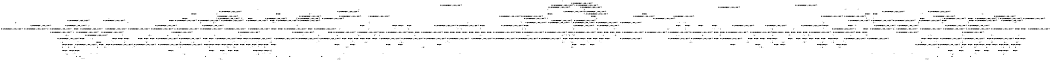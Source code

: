 digraph BCG {
size = "7, 10.5";
center = TRUE;
node [shape = circle];
0 [peripheries = 2];
0 -> 1 [label = "EX !0 !ATOMIC_EXCH_BRANCH (1, +1, TRUE, +0, 2, TRUE) !{0}"];
0 -> 2 [label = "EX !2 !ATOMIC_EXCH_BRANCH (1, +0, FALSE, +0, 3, TRUE) !{0}"];
0 -> 3 [label = "EX !1 !ATOMIC_EXCH_BRANCH (1, +0, TRUE, +0, 1, TRUE) !{0}"];
0 -> 4 [label = "EX !0 !ATOMIC_EXCH_BRANCH (1, +1, TRUE, +0, 2, TRUE) !{0}"];
1 -> 5 [label = "EX !2 !ATOMIC_EXCH_BRANCH (1, +0, FALSE, +0, 3, FALSE) !{0}"];
1 -> 6 [label = "EX !1 !ATOMIC_EXCH_BRANCH (1, +0, TRUE, +0, 1, FALSE) !{0}"];
1 -> 7 [label = "TERMINATE !0"];
2 -> 8 [label = "EX !0 !ATOMIC_EXCH_BRANCH (1, +1, TRUE, +0, 2, TRUE) !{0}"];
2 -> 9 [label = "EX !1 !ATOMIC_EXCH_BRANCH (1, +0, TRUE, +0, 1, TRUE) !{0}"];
2 -> 10 [label = "TERMINATE !2"];
2 -> 11 [label = "EX !0 !ATOMIC_EXCH_BRANCH (1, +1, TRUE, +0, 2, TRUE) !{0}"];
3 -> 3 [label = "EX !1 !ATOMIC_EXCH_BRANCH (1, +0, TRUE, +0, 1, TRUE) !{0}"];
3 -> 12 [label = "EX !0 !ATOMIC_EXCH_BRANCH (1, +1, TRUE, +0, 2, TRUE) !{0}"];
3 -> 13 [label = "EX !2 !ATOMIC_EXCH_BRANCH (1, +0, FALSE, +0, 3, TRUE) !{0}"];
3 -> 14 [label = "EX !0 !ATOMIC_EXCH_BRANCH (1, +1, TRUE, +0, 2, TRUE) !{0}"];
4 -> 15 [label = "EX !2 !ATOMIC_EXCH_BRANCH (1, +0, FALSE, +0, 3, FALSE) !{0}"];
4 -> 16 [label = "EX !1 !ATOMIC_EXCH_BRANCH (1, +0, TRUE, +0, 1, FALSE) !{0}"];
4 -> 17 [label = "TERMINATE !0"];
5 -> 18 [label = "EX !2 !ATOMIC_EXCH_BRANCH (1, +1, TRUE, +1, 2, TRUE) !{0}"];
5 -> 19 [label = "EX !1 !ATOMIC_EXCH_BRANCH (1, +0, TRUE, +0, 1, FALSE) !{0}"];
5 -> 20 [label = "TERMINATE !0"];
6 -> 21 [label = "EX !2 !ATOMIC_EXCH_BRANCH (1, +0, FALSE, +0, 3, TRUE) !{0}"];
6 -> 22 [label = "TERMINATE !0"];
6 -> 23 [label = "TERMINATE !1"];
7 -> 24 [label = "EX !1 !ATOMIC_EXCH_BRANCH (1, +0, TRUE, +0, 1, FALSE) !{1}"];
7 -> 25 [label = "EX !2 !ATOMIC_EXCH_BRANCH (1, +0, FALSE, +0, 3, FALSE) !{1}"];
7 -> 26 [label = "EX !1 !ATOMIC_EXCH_BRANCH (1, +0, TRUE, +0, 1, FALSE) !{1}"];
8 -> 27 [label = "EX !1 !ATOMIC_EXCH_BRANCH (1, +0, TRUE, +0, 1, FALSE) !{0}"];
8 -> 28 [label = "TERMINATE !0"];
8 -> 29 [label = "TERMINATE !2"];
9 -> 9 [label = "EX !1 !ATOMIC_EXCH_BRANCH (1, +0, TRUE, +0, 1, TRUE) !{0}"];
9 -> 30 [label = "EX !0 !ATOMIC_EXCH_BRANCH (1, +1, TRUE, +0, 2, TRUE) !{0}"];
9 -> 31 [label = "TERMINATE !2"];
9 -> 32 [label = "EX !0 !ATOMIC_EXCH_BRANCH (1, +1, TRUE, +0, 2, TRUE) !{0}"];
10 -> 33 [label = "EX !0 !ATOMIC_EXCH_BRANCH (1, +1, TRUE, +0, 2, TRUE) !{0}"];
10 -> 34 [label = "EX !1 !ATOMIC_EXCH_BRANCH (1, +0, TRUE, +0, 1, TRUE) !{0}"];
10 -> 35 [label = "EX !0 !ATOMIC_EXCH_BRANCH (1, +1, TRUE, +0, 2, TRUE) !{0}"];
11 -> 36 [label = "EX !1 !ATOMIC_EXCH_BRANCH (1, +0, TRUE, +0, 1, FALSE) !{0}"];
11 -> 37 [label = "TERMINATE !0"];
11 -> 38 [label = "TERMINATE !2"];
12 -> 6 [label = "EX !1 !ATOMIC_EXCH_BRANCH (1, +0, TRUE, +0, 1, FALSE) !{0}"];
12 -> 39 [label = "EX !2 !ATOMIC_EXCH_BRANCH (1, +0, FALSE, +0, 3, FALSE) !{0}"];
12 -> 40 [label = "TERMINATE !0"];
13 -> 9 [label = "EX !1 !ATOMIC_EXCH_BRANCH (1, +0, TRUE, +0, 1, TRUE) !{0}"];
13 -> 30 [label = "EX !0 !ATOMIC_EXCH_BRANCH (1, +1, TRUE, +0, 2, TRUE) !{0}"];
13 -> 31 [label = "TERMINATE !2"];
13 -> 32 [label = "EX !0 !ATOMIC_EXCH_BRANCH (1, +1, TRUE, +0, 2, TRUE) !{0}"];
14 -> 16 [label = "EX !1 !ATOMIC_EXCH_BRANCH (1, +0, TRUE, +0, 1, FALSE) !{0}"];
14 -> 41 [label = "EX !2 !ATOMIC_EXCH_BRANCH (1, +0, FALSE, +0, 3, FALSE) !{0}"];
14 -> 42 [label = "TERMINATE !0"];
15 -> 43 [label = "EX !2 !ATOMIC_EXCH_BRANCH (1, +1, TRUE, +1, 2, TRUE) !{0}"];
15 -> 44 [label = "EX !1 !ATOMIC_EXCH_BRANCH (1, +0, TRUE, +0, 1, FALSE) !{0}"];
15 -> 45 [label = "TERMINATE !0"];
16 -> 46 [label = "EX !2 !ATOMIC_EXCH_BRANCH (1, +0, FALSE, +0, 3, TRUE) !{0}"];
16 -> 47 [label = "TERMINATE !0"];
16 -> 48 [label = "TERMINATE !1"];
17 -> 49 [label = "EX !1 !ATOMIC_EXCH_BRANCH (1, +0, TRUE, +0, 1, FALSE) !{1}"];
17 -> 50 [label = "EX !2 !ATOMIC_EXCH_BRANCH (1, +0, FALSE, +0, 3, FALSE) !{1}"];
18 -> 18 [label = "EX !2 !ATOMIC_EXCH_BRANCH (1, +1, TRUE, +1, 2, TRUE) !{0}"];
18 -> 19 [label = "EX !1 !ATOMIC_EXCH_BRANCH (1, +0, TRUE, +0, 1, FALSE) !{0}"];
18 -> 20 [label = "TERMINATE !0"];
19 -> 51 [label = "EX !2 !ATOMIC_EXCH_BRANCH (1, +1, TRUE, +1, 2, FALSE) !{0}"];
19 -> 52 [label = "TERMINATE !0"];
19 -> 53 [label = "TERMINATE !1"];
20 -> 54 [label = "EX !2 !ATOMIC_EXCH_BRANCH (1, +1, TRUE, +1, 2, TRUE) !{1}"];
20 -> 55 [label = "EX !1 !ATOMIC_EXCH_BRANCH (1, +0, TRUE, +0, 1, FALSE) !{1}"];
20 -> 56 [label = "EX !1 !ATOMIC_EXCH_BRANCH (1, +0, TRUE, +0, 1, FALSE) !{1}"];
21 -> 57 [label = "TERMINATE !0"];
21 -> 58 [label = "TERMINATE !2"];
21 -> 59 [label = "TERMINATE !1"];
22 -> 60 [label = "EX !2 !ATOMIC_EXCH_BRANCH (1, +0, FALSE, +0, 3, TRUE) !{1}"];
22 -> 61 [label = "TERMINATE !1"];
23 -> 62 [label = "EX !2 !ATOMIC_EXCH_BRANCH (1, +0, FALSE, +0, 3, TRUE) !{0}"];
23 -> 63 [label = "TERMINATE !0"];
24 -> 60 [label = "EX !2 !ATOMIC_EXCH_BRANCH (1, +0, FALSE, +0, 3, TRUE) !{1}"];
24 -> 61 [label = "TERMINATE !1"];
25 -> 54 [label = "EX !2 !ATOMIC_EXCH_BRANCH (1, +1, TRUE, +1, 2, TRUE) !{1}"];
25 -> 55 [label = "EX !1 !ATOMIC_EXCH_BRANCH (1, +0, TRUE, +0, 1, FALSE) !{1}"];
25 -> 56 [label = "EX !1 !ATOMIC_EXCH_BRANCH (1, +0, TRUE, +0, 1, FALSE) !{1}"];
26 -> 64 [label = "EX !2 !ATOMIC_EXCH_BRANCH (1, +0, FALSE, +0, 3, TRUE) !{1}"];
26 -> 65 [label = "TERMINATE !1"];
27 -> 57 [label = "TERMINATE !0"];
27 -> 58 [label = "TERMINATE !2"];
27 -> 59 [label = "TERMINATE !1"];
28 -> 66 [label = "EX !1 !ATOMIC_EXCH_BRANCH (1, +0, TRUE, +0, 1, FALSE) !{1}"];
28 -> 67 [label = "TERMINATE !2"];
28 -> 68 [label = "EX !1 !ATOMIC_EXCH_BRANCH (1, +0, TRUE, +0, 1, FALSE) !{1}"];
29 -> 69 [label = "EX !1 !ATOMIC_EXCH_BRANCH (1, +0, TRUE, +0, 1, FALSE) !{0}"];
29 -> 70 [label = "TERMINATE !0"];
30 -> 27 [label = "EX !1 !ATOMIC_EXCH_BRANCH (1, +0, TRUE, +0, 1, FALSE) !{0}"];
30 -> 71 [label = "TERMINATE !0"];
30 -> 72 [label = "TERMINATE !2"];
31 -> 34 [label = "EX !1 !ATOMIC_EXCH_BRANCH (1, +0, TRUE, +0, 1, TRUE) !{0}"];
31 -> 73 [label = "EX !0 !ATOMIC_EXCH_BRANCH (1, +1, TRUE, +0, 2, TRUE) !{0}"];
31 -> 74 [label = "EX !0 !ATOMIC_EXCH_BRANCH (1, +1, TRUE, +0, 2, TRUE) !{0}"];
32 -> 36 [label = "EX !1 !ATOMIC_EXCH_BRANCH (1, +0, TRUE, +0, 1, FALSE) !{0}"];
32 -> 75 [label = "TERMINATE !0"];
32 -> 76 [label = "TERMINATE !2"];
33 -> 69 [label = "EX !1 !ATOMIC_EXCH_BRANCH (1, +0, TRUE, +0, 1, FALSE) !{0}"];
33 -> 70 [label = "TERMINATE !0"];
34 -> 34 [label = "EX !1 !ATOMIC_EXCH_BRANCH (1, +0, TRUE, +0, 1, TRUE) !{0}"];
34 -> 73 [label = "EX !0 !ATOMIC_EXCH_BRANCH (1, +1, TRUE, +0, 2, TRUE) !{0}"];
34 -> 74 [label = "EX !0 !ATOMIC_EXCH_BRANCH (1, +1, TRUE, +0, 2, TRUE) !{0}"];
35 -> 77 [label = "EX !1 !ATOMIC_EXCH_BRANCH (1, +0, TRUE, +0, 1, FALSE) !{0}"];
35 -> 78 [label = "TERMINATE !0"];
36 -> 79 [label = "TERMINATE !0"];
36 -> 80 [label = "TERMINATE !2"];
36 -> 81 [label = "TERMINATE !1"];
37 -> 82 [label = "EX !1 !ATOMIC_EXCH_BRANCH (1, +0, TRUE, +0, 1, FALSE) !{1}"];
37 -> 83 [label = "TERMINATE !2"];
38 -> 77 [label = "EX !1 !ATOMIC_EXCH_BRANCH (1, +0, TRUE, +0, 1, FALSE) !{0}"];
38 -> 78 [label = "TERMINATE !0"];
39 -> 19 [label = "EX !1 !ATOMIC_EXCH_BRANCH (1, +0, TRUE, +0, 1, FALSE) !{0}"];
39 -> 84 [label = "EX !2 !ATOMIC_EXCH_BRANCH (1, +1, TRUE, +1, 2, TRUE) !{0}"];
39 -> 85 [label = "TERMINATE !0"];
40 -> 24 [label = "EX !1 !ATOMIC_EXCH_BRANCH (1, +0, TRUE, +0, 1, FALSE) !{1}"];
40 -> 86 [label = "EX !2 !ATOMIC_EXCH_BRANCH (1, +0, FALSE, +0, 3, FALSE) !{1}"];
40 -> 26 [label = "EX !1 !ATOMIC_EXCH_BRANCH (1, +0, TRUE, +0, 1, FALSE) !{1}"];
41 -> 44 [label = "EX !1 !ATOMIC_EXCH_BRANCH (1, +0, TRUE, +0, 1, FALSE) !{0}"];
41 -> 87 [label = "EX !2 !ATOMIC_EXCH_BRANCH (1, +1, TRUE, +1, 2, TRUE) !{0}"];
41 -> 88 [label = "TERMINATE !0"];
42 -> 49 [label = "EX !1 !ATOMIC_EXCH_BRANCH (1, +0, TRUE, +0, 1, FALSE) !{1}"];
42 -> 89 [label = "EX !2 !ATOMIC_EXCH_BRANCH (1, +0, FALSE, +0, 3, FALSE) !{1}"];
43 -> 43 [label = "EX !2 !ATOMIC_EXCH_BRANCH (1, +1, TRUE, +1, 2, TRUE) !{0}"];
43 -> 44 [label = "EX !1 !ATOMIC_EXCH_BRANCH (1, +0, TRUE, +0, 1, FALSE) !{0}"];
43 -> 45 [label = "TERMINATE !0"];
44 -> 90 [label = "EX !2 !ATOMIC_EXCH_BRANCH (1, +1, TRUE, +1, 2, FALSE) !{0}"];
44 -> 91 [label = "TERMINATE !0"];
44 -> 92 [label = "TERMINATE !1"];
45 -> 93 [label = "EX !2 !ATOMIC_EXCH_BRANCH (1, +1, TRUE, +1, 2, TRUE) !{1}"];
45 -> 94 [label = "EX !1 !ATOMIC_EXCH_BRANCH (1, +0, TRUE, +0, 1, FALSE) !{1}"];
46 -> 79 [label = "TERMINATE !0"];
46 -> 80 [label = "TERMINATE !2"];
46 -> 81 [label = "TERMINATE !1"];
47 -> 95 [label = "EX !2 !ATOMIC_EXCH_BRANCH (1, +0, FALSE, +0, 3, TRUE) !{1}"];
47 -> 96 [label = "TERMINATE !1"];
48 -> 97 [label = "EX !2 !ATOMIC_EXCH_BRANCH (1, +0, FALSE, +0, 3, TRUE) !{0}"];
48 -> 98 [label = "TERMINATE !0"];
49 -> 95 [label = "EX !2 !ATOMIC_EXCH_BRANCH (1, +0, FALSE, +0, 3, TRUE) !{1}"];
49 -> 96 [label = "TERMINATE !1"];
50 -> 93 [label = "EX !2 !ATOMIC_EXCH_BRANCH (1, +1, TRUE, +1, 2, TRUE) !{1}"];
50 -> 94 [label = "EX !1 !ATOMIC_EXCH_BRANCH (1, +0, TRUE, +0, 1, FALSE) !{1}"];
51 -> 99 [label = "TERMINATE !0"];
51 -> 100 [label = "TERMINATE !2"];
51 -> 101 [label = "TERMINATE !1"];
52 -> 102 [label = "EX !2 !ATOMIC_EXCH_BRANCH (1, +1, TRUE, +1, 2, FALSE) !{1}"];
52 -> 103 [label = "TERMINATE !1"];
53 -> 104 [label = "EX !2 !ATOMIC_EXCH_BRANCH (1, +1, TRUE, +1, 2, FALSE) !{0}"];
53 -> 105 [label = "TERMINATE !0"];
54 -> 54 [label = "EX !2 !ATOMIC_EXCH_BRANCH (1, +1, TRUE, +1, 2, TRUE) !{1}"];
54 -> 55 [label = "EX !1 !ATOMIC_EXCH_BRANCH (1, +0, TRUE, +0, 1, FALSE) !{1}"];
54 -> 56 [label = "EX !1 !ATOMIC_EXCH_BRANCH (1, +0, TRUE, +0, 1, FALSE) !{1}"];
55 -> 102 [label = "EX !2 !ATOMIC_EXCH_BRANCH (1, +1, TRUE, +1, 2, FALSE) !{1}"];
55 -> 103 [label = "TERMINATE !1"];
56 -> 106 [label = "EX !2 !ATOMIC_EXCH_BRANCH (1, +1, TRUE, +1, 2, FALSE) !{1}"];
56 -> 107 [label = "TERMINATE !1"];
57 -> 108 [label = "TERMINATE !2"];
57 -> 109 [label = "TERMINATE !1"];
58 -> 110 [label = "TERMINATE !0"];
58 -> 111 [label = "TERMINATE !1"];
59 -> 112 [label = "TERMINATE !0"];
59 -> 113 [label = "TERMINATE !2"];
60 -> 108 [label = "TERMINATE !2"];
60 -> 109 [label = "TERMINATE !1"];
61 -> 114 [label = "EX !2 !ATOMIC_EXCH_BRANCH (1, +0, FALSE, +0, 3, TRUE) !{2}"];
61 -> 115 [label = "EX !2 !ATOMIC_EXCH_BRANCH (1, +0, FALSE, +0, 3, TRUE) !{2}"];
62 -> 112 [label = "TERMINATE !0"];
62 -> 113 [label = "TERMINATE !2"];
63 -> 114 [label = "EX !2 !ATOMIC_EXCH_BRANCH (1, +0, FALSE, +0, 3, TRUE) !{2}"];
63 -> 115 [label = "EX !2 !ATOMIC_EXCH_BRANCH (1, +0, FALSE, +0, 3, TRUE) !{2}"];
64 -> 116 [label = "TERMINATE !2"];
64 -> 117 [label = "TERMINATE !1"];
65 -> 118 [label = "EX !2 !ATOMIC_EXCH_BRANCH (1, +0, FALSE, +0, 3, TRUE) !{2}"];
66 -> 108 [label = "TERMINATE !2"];
66 -> 109 [label = "TERMINATE !1"];
67 -> 119 [label = "EX !1 !ATOMIC_EXCH_BRANCH (1, +0, TRUE, +0, 1, FALSE) !{1}"];
67 -> 120 [label = "EX !1 !ATOMIC_EXCH_BRANCH (1, +0, TRUE, +0, 1, FALSE) !{1}"];
68 -> 116 [label = "TERMINATE !2"];
68 -> 117 [label = "TERMINATE !1"];
69 -> 110 [label = "TERMINATE !0"];
69 -> 111 [label = "TERMINATE !1"];
70 -> 119 [label = "EX !1 !ATOMIC_EXCH_BRANCH (1, +0, TRUE, +0, 1, FALSE) !{1}"];
70 -> 120 [label = "EX !1 !ATOMIC_EXCH_BRANCH (1, +0, TRUE, +0, 1, FALSE) !{1}"];
71 -> 66 [label = "EX !1 !ATOMIC_EXCH_BRANCH (1, +0, TRUE, +0, 1, FALSE) !{1}"];
71 -> 121 [label = "TERMINATE !2"];
71 -> 68 [label = "EX !1 !ATOMIC_EXCH_BRANCH (1, +0, TRUE, +0, 1, FALSE) !{1}"];
72 -> 69 [label = "EX !1 !ATOMIC_EXCH_BRANCH (1, +0, TRUE, +0, 1, FALSE) !{0}"];
72 -> 122 [label = "TERMINATE !0"];
73 -> 69 [label = "EX !1 !ATOMIC_EXCH_BRANCH (1, +0, TRUE, +0, 1, FALSE) !{0}"];
73 -> 122 [label = "TERMINATE !0"];
74 -> 77 [label = "EX !1 !ATOMIC_EXCH_BRANCH (1, +0, TRUE, +0, 1, FALSE) !{0}"];
74 -> 123 [label = "TERMINATE !0"];
75 -> 82 [label = "EX !1 !ATOMIC_EXCH_BRANCH (1, +0, TRUE, +0, 1, FALSE) !{1}"];
75 -> 124 [label = "TERMINATE !2"];
76 -> 77 [label = "EX !1 !ATOMIC_EXCH_BRANCH (1, +0, TRUE, +0, 1, FALSE) !{0}"];
76 -> 123 [label = "TERMINATE !0"];
77 -> 125 [label = "TERMINATE !0"];
77 -> 126 [label = "TERMINATE !1"];
78 -> 127 [label = "EX !1 !ATOMIC_EXCH_BRANCH (1, +0, TRUE, +0, 1, FALSE) !{1}"];
79 -> 128 [label = "TERMINATE !2"];
79 -> 129 [label = "TERMINATE !1"];
80 -> 125 [label = "TERMINATE !0"];
80 -> 126 [label = "TERMINATE !1"];
81 -> 130 [label = "TERMINATE !0"];
81 -> 131 [label = "TERMINATE !2"];
82 -> 128 [label = "TERMINATE !2"];
82 -> 129 [label = "TERMINATE !1"];
83 -> 127 [label = "EX !1 !ATOMIC_EXCH_BRANCH (1, +0, TRUE, +0, 1, FALSE) !{1}"];
84 -> 19 [label = "EX !1 !ATOMIC_EXCH_BRANCH (1, +0, TRUE, +0, 1, FALSE) !{0}"];
84 -> 84 [label = "EX !2 !ATOMIC_EXCH_BRANCH (1, +1, TRUE, +1, 2, TRUE) !{0}"];
84 -> 85 [label = "TERMINATE !0"];
85 -> 55 [label = "EX !1 !ATOMIC_EXCH_BRANCH (1, +0, TRUE, +0, 1, FALSE) !{1}"];
85 -> 132 [label = "EX !2 !ATOMIC_EXCH_BRANCH (1, +1, TRUE, +1, 2, TRUE) !{1}"];
85 -> 56 [label = "EX !1 !ATOMIC_EXCH_BRANCH (1, +0, TRUE, +0, 1, FALSE) !{1}"];
86 -> 55 [label = "EX !1 !ATOMIC_EXCH_BRANCH (1, +0, TRUE, +0, 1, FALSE) !{1}"];
86 -> 132 [label = "EX !2 !ATOMIC_EXCH_BRANCH (1, +1, TRUE, +1, 2, TRUE) !{1}"];
86 -> 56 [label = "EX !1 !ATOMIC_EXCH_BRANCH (1, +0, TRUE, +0, 1, FALSE) !{1}"];
87 -> 44 [label = "EX !1 !ATOMIC_EXCH_BRANCH (1, +0, TRUE, +0, 1, FALSE) !{0}"];
87 -> 87 [label = "EX !2 !ATOMIC_EXCH_BRANCH (1, +1, TRUE, +1, 2, TRUE) !{0}"];
87 -> 88 [label = "TERMINATE !0"];
88 -> 94 [label = "EX !1 !ATOMIC_EXCH_BRANCH (1, +0, TRUE, +0, 1, FALSE) !{1}"];
88 -> 133 [label = "EX !2 !ATOMIC_EXCH_BRANCH (1, +1, TRUE, +1, 2, TRUE) !{1}"];
89 -> 94 [label = "EX !1 !ATOMIC_EXCH_BRANCH (1, +0, TRUE, +0, 1, FALSE) !{1}"];
89 -> 133 [label = "EX !2 !ATOMIC_EXCH_BRANCH (1, +1, TRUE, +1, 2, TRUE) !{1}"];
90 -> 134 [label = "TERMINATE !0"];
90 -> 135 [label = "TERMINATE !2"];
90 -> 136 [label = "TERMINATE !1"];
91 -> 137 [label = "EX !2 !ATOMIC_EXCH_BRANCH (1, +1, TRUE, +1, 2, FALSE) !{1}"];
91 -> 138 [label = "TERMINATE !1"];
92 -> 139 [label = "EX !2 !ATOMIC_EXCH_BRANCH (1, +1, TRUE, +1, 2, FALSE) !{0}"];
92 -> 140 [label = "TERMINATE !0"];
93 -> 93 [label = "EX !2 !ATOMIC_EXCH_BRANCH (1, +1, TRUE, +1, 2, TRUE) !{1}"];
93 -> 94 [label = "EX !1 !ATOMIC_EXCH_BRANCH (1, +0, TRUE, +0, 1, FALSE) !{1}"];
94 -> 137 [label = "EX !2 !ATOMIC_EXCH_BRANCH (1, +1, TRUE, +1, 2, FALSE) !{1}"];
94 -> 138 [label = "TERMINATE !1"];
95 -> 128 [label = "TERMINATE !2"];
95 -> 129 [label = "TERMINATE !1"];
96 -> 141 [label = "EX !2 !ATOMIC_EXCH_BRANCH (1, +0, FALSE, +0, 3, TRUE) !{2}"];
97 -> 130 [label = "TERMINATE !0"];
97 -> 131 [label = "TERMINATE !2"];
98 -> 141 [label = "EX !2 !ATOMIC_EXCH_BRANCH (1, +0, FALSE, +0, 3, TRUE) !{2}"];
99 -> 142 [label = "TERMINATE !2"];
99 -> 143 [label = "TERMINATE !1"];
100 -> 144 [label = "TERMINATE !0"];
100 -> 145 [label = "TERMINATE !1"];
101 -> 146 [label = "TERMINATE !0"];
101 -> 147 [label = "TERMINATE !2"];
102 -> 142 [label = "TERMINATE !2"];
102 -> 143 [label = "TERMINATE !1"];
103 -> 148 [label = "EX !2 !ATOMIC_EXCH_BRANCH (1, +1, TRUE, +1, 2, FALSE) !{2}"];
103 -> 149 [label = "EX !2 !ATOMIC_EXCH_BRANCH (1, +1, TRUE, +1, 2, FALSE) !{2}"];
104 -> 146 [label = "TERMINATE !0"];
104 -> 147 [label = "TERMINATE !2"];
105 -> 148 [label = "EX !2 !ATOMIC_EXCH_BRANCH (1, +1, TRUE, +1, 2, FALSE) !{2}"];
105 -> 149 [label = "EX !2 !ATOMIC_EXCH_BRANCH (1, +1, TRUE, +1, 2, FALSE) !{2}"];
106 -> 150 [label = "TERMINATE !2"];
106 -> 151 [label = "TERMINATE !1"];
107 -> 152 [label = "EX !2 !ATOMIC_EXCH_BRANCH (1, +1, TRUE, +1, 2, FALSE) !{2}"];
108 -> 153 [label = "TERMINATE !1"];
109 -> 154 [label = "TERMINATE !2"];
110 -> 153 [label = "TERMINATE !1"];
111 -> 155 [label = "TERMINATE !0"];
112 -> 154 [label = "TERMINATE !2"];
113 -> 155 [label = "TERMINATE !0"];
114 -> 154 [label = "TERMINATE !2"];
115 -> 156 [label = "TERMINATE !2"];
116 -> 157 [label = "TERMINATE !1"];
117 -> 158 [label = "TERMINATE !2"];
118 -> 158 [label = "TERMINATE !2"];
119 -> 153 [label = "TERMINATE !1"];
120 -> 157 [label = "TERMINATE !1"];
121 -> 119 [label = "EX !1 !ATOMIC_EXCH_BRANCH (1, +0, TRUE, +0, 1, FALSE) !{1}"];
121 -> 120 [label = "EX !1 !ATOMIC_EXCH_BRANCH (1, +0, TRUE, +0, 1, FALSE) !{1}"];
122 -> 119 [label = "EX !1 !ATOMIC_EXCH_BRANCH (1, +0, TRUE, +0, 1, FALSE) !{1}"];
122 -> 120 [label = "EX !1 !ATOMIC_EXCH_BRANCH (1, +0, TRUE, +0, 1, FALSE) !{1}"];
123 -> 127 [label = "EX !1 !ATOMIC_EXCH_BRANCH (1, +0, TRUE, +0, 1, FALSE) !{1}"];
124 -> 127 [label = "EX !1 !ATOMIC_EXCH_BRANCH (1, +0, TRUE, +0, 1, FALSE) !{1}"];
125 -> 159 [label = "TERMINATE !1"];
126 -> 160 [label = "TERMINATE !0"];
127 -> 159 [label = "TERMINATE !1"];
128 -> 159 [label = "TERMINATE !1"];
129 -> 161 [label = "TERMINATE !2"];
130 -> 161 [label = "TERMINATE !2"];
131 -> 160 [label = "TERMINATE !0"];
132 -> 55 [label = "EX !1 !ATOMIC_EXCH_BRANCH (1, +0, TRUE, +0, 1, FALSE) !{1}"];
132 -> 132 [label = "EX !2 !ATOMIC_EXCH_BRANCH (1, +1, TRUE, +1, 2, TRUE) !{1}"];
132 -> 56 [label = "EX !1 !ATOMIC_EXCH_BRANCH (1, +0, TRUE, +0, 1, FALSE) !{1}"];
133 -> 94 [label = "EX !1 !ATOMIC_EXCH_BRANCH (1, +0, TRUE, +0, 1, FALSE) !{1}"];
133 -> 133 [label = "EX !2 !ATOMIC_EXCH_BRANCH (1, +1, TRUE, +1, 2, TRUE) !{1}"];
134 -> 162 [label = "TERMINATE !2"];
134 -> 163 [label = "TERMINATE !1"];
135 -> 164 [label = "TERMINATE !0"];
135 -> 165 [label = "TERMINATE !1"];
136 -> 166 [label = "TERMINATE !0"];
136 -> 167 [label = "TERMINATE !2"];
137 -> 162 [label = "TERMINATE !2"];
137 -> 163 [label = "TERMINATE !1"];
138 -> 168 [label = "EX !2 !ATOMIC_EXCH_BRANCH (1, +1, TRUE, +1, 2, FALSE) !{2}"];
139 -> 166 [label = "TERMINATE !0"];
139 -> 167 [label = "TERMINATE !2"];
140 -> 168 [label = "EX !2 !ATOMIC_EXCH_BRANCH (1, +1, TRUE, +1, 2, FALSE) !{2}"];
141 -> 161 [label = "TERMINATE !2"];
142 -> 169 [label = "TERMINATE !1"];
143 -> 170 [label = "TERMINATE !2"];
144 -> 169 [label = "TERMINATE !1"];
145 -> 171 [label = "TERMINATE !0"];
146 -> 170 [label = "TERMINATE !2"];
147 -> 171 [label = "TERMINATE !0"];
148 -> 170 [label = "TERMINATE !2"];
149 -> 172 [label = "TERMINATE !2"];
150 -> 173 [label = "TERMINATE !1"];
151 -> 174 [label = "TERMINATE !2"];
152 -> 174 [label = "TERMINATE !2"];
153 -> 175 [label = "exit"];
154 -> 175 [label = "exit"];
155 -> 175 [label = "exit"];
156 -> 176 [label = "exit"];
157 -> 177 [label = "exit"];
158 -> 177 [label = "exit"];
159 -> 178 [label = "exit"];
160 -> 178 [label = "exit"];
161 -> 178 [label = "exit"];
162 -> 179 [label = "TERMINATE !1"];
163 -> 180 [label = "TERMINATE !2"];
164 -> 179 [label = "TERMINATE !1"];
165 -> 181 [label = "TERMINATE !0"];
166 -> 180 [label = "TERMINATE !2"];
167 -> 181 [label = "TERMINATE !0"];
168 -> 180 [label = "TERMINATE !2"];
169 -> 175 [label = "exit"];
170 -> 175 [label = "exit"];
171 -> 175 [label = "exit"];
172 -> 176 [label = "exit"];
173 -> 177 [label = "exit"];
174 -> 177 [label = "exit"];
179 -> 178 [label = "exit"];
180 -> 178 [label = "exit"];
181 -> 178 [label = "exit"];
}
